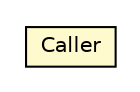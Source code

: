 #!/usr/local/bin/dot
#
# Class diagram 
# Generated by UMLGraph version R5_6-24-gf6e263 (http://www.umlgraph.org/)
#

digraph G {
	edge [fontname="Helvetica",fontsize=10,labelfontname="Helvetica",labelfontsize=10];
	node [fontname="Helvetica",fontsize=10,shape=plaintext];
	nodesep=0.25;
	ranksep=0.5;
	// org.universAAL.ri.rest.manager.resources.Caller
	c12291 [label=<<table title="org.universAAL.ri.rest.manager.resources.Caller" border="0" cellborder="1" cellspacing="0" cellpadding="2" port="p" bgcolor="lemonChiffon" href="./Caller.html">
		<tr><td><table border="0" cellspacing="0" cellpadding="1">
<tr><td align="center" balign="center"> Caller </td></tr>
		</table></td></tr>
		</table>>, URL="./Caller.html", fontname="Helvetica", fontcolor="black", fontsize=10.0];
}

